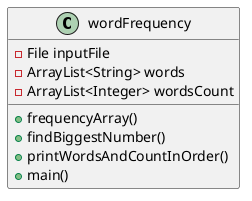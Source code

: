 @startuml
'https://plantuml.com/class-diagram

class wordFrequency {
- File inputFile
- ArrayList<String> words
- ArrayList<Integer> wordsCount
+ frequencyArray()
+ findBiggestNumber()
+ printWordsAndCountInOrder()
+ main()
}

@enduml